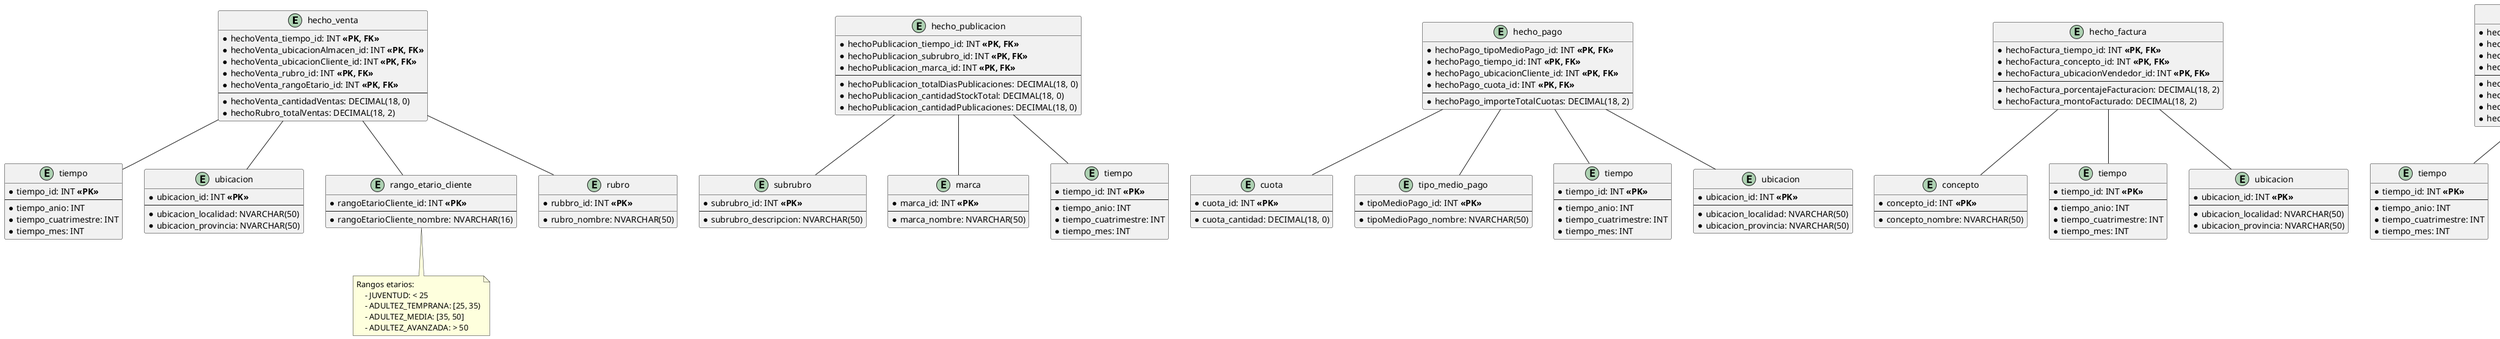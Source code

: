 @startuml  diagrama-entidad-relacion-BI.

/'
    Aclaraciones:
        - Considere no poner la palabra "dimensión" en los nombres de las tablas (por ejemplo, usar solo "tiempo" en lugar de "dimensión_tiempo"). Esto hace los nombres más cortos y claros. Además, el diagrama permite identificar fácilmente qué tablas son hechos y cuáles son dimensiones.

        - La consigna dice: "Se deberán considerar como mínimo las siguientes dimensiones, además de las que el alumno considere convenientes." Por eso, probablemente tengamos que agregar más dimensiones o hechos, o tal vez más atributos en algunas dimensiones.

        - Para avanzar, usé:
            - https://raw.githubusercontent.com/sebastiangilberto/utn-gdd-2c2022-tp/main/tp/der/der_BI.svg
            - Las diapositivas del profesor sobre el modelo de estrella, OLAP y DataWarehouse.

        - No estoy seguro sobre el rango horario y el rango etario. Puede que queden bien como están, tener un atributo para cada tipo o quizas se les ocurra otra idea.

        - Acuerdense de que los tipos datos deben ser los mismos de la tabla principal: "Todas las columnas creadas para las nuevas tablas deberán respetar los mismos tipos de datos de las columnas existentes en la tabla maestra."

        - Tengo dudas sobre si el "producto" debería ser un hecho o una dimensión, o si puede ser ambas cosas en distintas tablas. La misma duda tengo con "publicación".
'/


'----------------------------------
'---------- HECHO VENTA -----------
'----------------------------------

entity "hecho_venta" {
  * hechoVenta_tiempo_id: INT **<<PK, FK>>**
  * hechoVenta_ubicacionAlmacen_id: INT **<<PK, FK>>**
  * hechoVenta_ubicacionCliente_id: INT **<<PK, FK>>**
  * hechoVenta_rubro_id: INT **<<PK, FK>>**
  * hechoVenta_rangoEtario_id: INT **<<PK, FK>>**
  --
    * hechoVenta_cantidadVentas: DECIMAL(18, 0)
    * hechoRubro_totalVentas: DECIMAL(18, 2)
}

entity "tiempo" {
  * tiempo_id: INT **<<PK>>**
  --
    * tiempo_anio: INT  
    * tiempo_cuatrimestre: INT
    * tiempo_mes: INT
}

entity "ubicacion" {
  * ubicacion_id: INT **<<PK>>**
  --
    * ubicacion_localidad: NVARCHAR(50)
    * ubicacion_provincia: NVARCHAR(50)
}

entity "rango_etario_cliente" {
  * rangoEtarioCliente_id: INT **<<PK>>**
  --
    * rangoEtarioCliente_nombre: NVARCHAR(16)
}
note bottom
    Rangos etarios: 
        - JUVENTUD: < 25
        - ADULTEZ_TEMPRANA: [25, 35)
        - ADULTEZ_MEDIA: [35, 50]
        - ADULTEZ_AVANZADA: > 50
end note


entity "rubro" {
  * rubbro_id: INT **<<PK>>**
    * rubro_nombre: NVARCHAR(50)
}

hecho_venta -- "tiempo"
hecho_venta -- "ubicacion"
hecho_venta -- "rango_etario_cliente"
hecho_venta -- "rubro"


'----------------------------------
'------- HECHO PUBLICACION --------
'----------------------------------

entity "hecho_publicacion" {
  * hechoPublicacion_tiempo_id: INT **<<PK, FK>>**
  * hechoPublicacion_subrubro_id: INT **<<PK, FK>>**
  * hechoPublicacion_marca_id: INT **<<PK, FK>>**
  --
    * hechoPublicacion_totalDiasPublicaciones: DECIMAL(18, 0)
    * hechoPublicacion_cantidadStockTotal: DECIMAL(18, 0)
    * hechoPublicacion_cantidadPublicaciones: DECIMAL(18, 0)
}

entity "subrubro" {
  * subrubro_id: INT **<<PK>>**
  --
    * subrubro_descripcion: NVARCHAR(50)
}

entity "marca" {
  * marca_id: INT **<<PK>>**
  --
    * marca_nombre: NVARCHAR(50)
}

entity "tiempo " {
  * tiempo_id: INT **<<PK>>**
  --
    * tiempo_anio: INT  
    * tiempo_cuatrimestre: INT
    * tiempo_mes: INT
}

hecho_publicacion -- "tiempo "
hecho_publicacion -- "subrubro"
hecho_publicacion -- "marca"


'----------------------------------
'----------- HECHO PAGO -----------
'----------------------------------

entity "hecho_pago" {
  * hechoPago_tipoMedioPago_id: INT **<<PK, FK>>**
  * hechoPago_tiempo_id: INT **<<PK, FK>>**
  * hechoPago_ubicacionCliente_id: INT **<<PK, FK>>**
  * hechoPago_cuota_id: INT **<<PK, FK>>**
  --
    * hechoPago_importeTotalCuotas: DECIMAL(18, 2)
}

entity "cuota"{
  * cuota_id: INT **<<PK>>**
  --
    * cuota_cantidad: DECIMAL(18, 0)
}

entity "tipo_medio_pago" {
  * tipoMedioPago_id: INT **<<PK>>**
  --
    * tipoMedioPago_nombre: NVARCHAR(50)
}

entity "tiempo   " {
  * tiempo_id: INT **<<PK>>**
  --
    * tiempo_anio: INT  
    * tiempo_cuatrimestre: INT
    * tiempo_mes: INT
}

entity "ubicacion  " {
  * ubicacion_id: INT **<<PK>>**
  --
    * ubicacion_localidad: NVARCHAR(50)
    * ubicacion_provincia: NVARCHAR(50)
}

hecho_pago -- "tipo_medio_pago"
hecho_pago -- "tiempo   "
hecho_pago -- "ubicacion  "
hecho_pago -- "cuota"


'----------------------------------
'--------- HECHO FACTURA ----------
'----------------------------------

entity "hecho_factura" {
  * hechoFactura_tiempo_id: INT **<<PK, FK>>**
  * hechoFactura_concepto_id: INT **<<PK, FK>>**
  * hechoFactura_ubicacionVendedor_id: INT **<<PK, FK>>**
  --
    * hechoFactura_porcentajeFacturacion: DECIMAL(18, 2)
    * hechoFactura_montoFacturado: DECIMAL(18, 2)
}

entity "concepto" {
  * concepto_id: INT **<<PK>>**
  --
    * concepto_nombre: NVARCHAR(50)
}

entity "tiempo     " {
  * tiempo_id: INT **<<PK>>**
  --
    * tiempo_anio: INT  
    * tiempo_cuatrimestre: INT
    * tiempo_mes: INT
}

entity "ubicacion    " {
  * ubicacion_id: INT **<<PK>>**
  --
    * ubicacion_localidad: NVARCHAR(50)
    * ubicacion_provincia: NVARCHAR(50)
}

hecho_factura -- "tiempo     "
hecho_factura -- "concepto"
hecho_factura -- "ubicacion    "


'----------------------------------
'---------- HECHO ENVIO -----------
'----------------------------------

entity "hecho_envio" {
  * hechoEnvio_tiempo_id: INT **<<PK, FK>>**
  * hechoVenta_ubicacionAlmacen_id: INT **<<PK, FK>>**
  * hechoVenta_ubicacionCliente_id: INT **<<PK, FK>>**
  * hechoEnvio_tipoEnvio_id: INT **<<PK, FK>>**
  --
    * hechoEnvio_cantidadEnvios: DECIMAL(18, 0)
    * hechoEnvio_totalEnviosCumplidos: DECIMAL(18, 0)
    * hechoEnvio_totalEnviosNoCumplidos: DECIMAL(18, 0)
    * hechoEnvio_totalCostoEnvio: DECIMAL(18, 2)
}

entity "tiempo      " {
  * tiempo_id: INT **<<PK>>**
  --
    * tiempo_anio: INT  
    * tiempo_cuatrimestre: INT
    * tiempo_mes: INT
}

entity "ubicacion     " {
  * ubicacion_id: INT **<<PK>>**
  --
    * ubicacion_localidad: NVARCHAR(50)
    * ubicacion_provincia: NVARCHAR(50)
}

entity "tipo_envio" {
  * tipoEnvio_id: INT **<<PK>>**
  --
    * tipoEnvio_nombre: NVARCHAR(50)
}

hecho_envio -- "tiempo      "
hecho_envio -- "ubicacion     "
hecho_envio -- "tipo_envio"

@enduml 